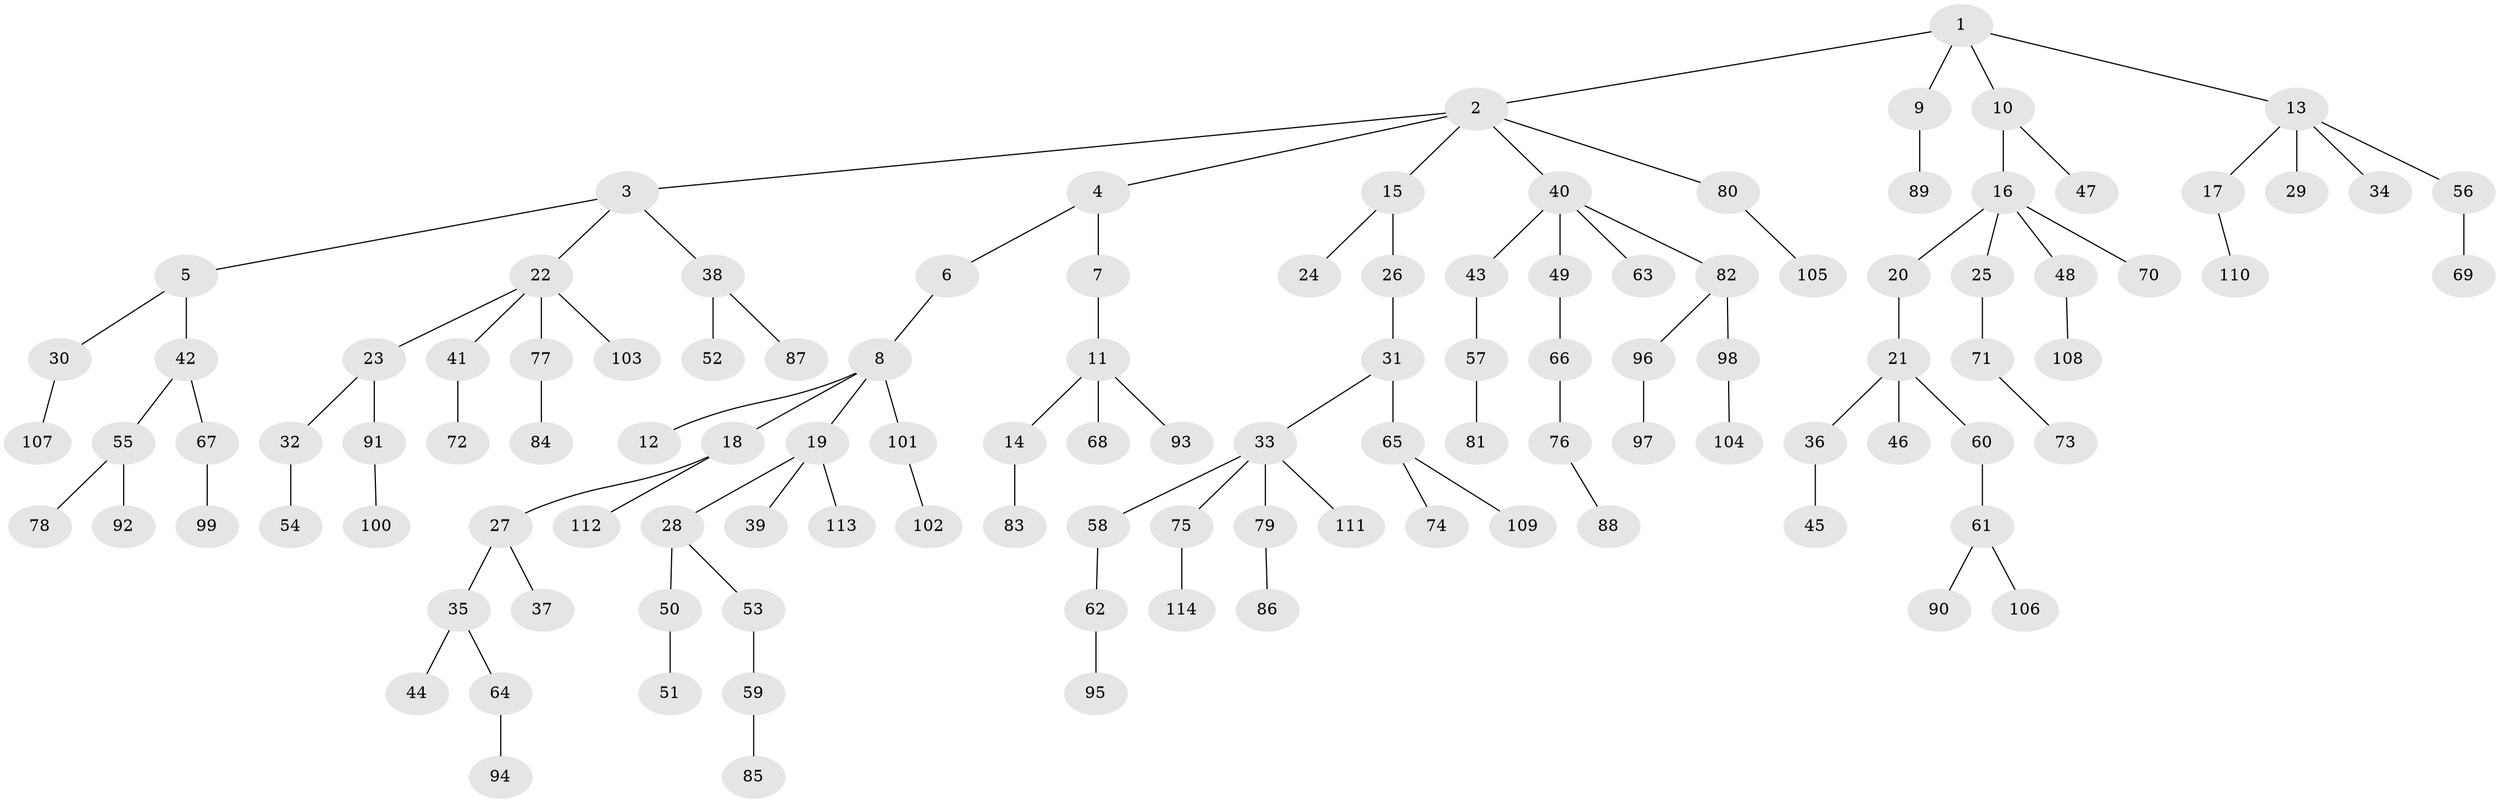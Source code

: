 // coarse degree distribution, {4: 0.0875, 6: 0.0125, 3: 0.1375, 2: 0.275, 5: 0.025, 1: 0.4625}
// Generated by graph-tools (version 1.1) at 2025/37/03/04/25 23:37:17]
// undirected, 114 vertices, 113 edges
graph export_dot {
  node [color=gray90,style=filled];
  1;
  2;
  3;
  4;
  5;
  6;
  7;
  8;
  9;
  10;
  11;
  12;
  13;
  14;
  15;
  16;
  17;
  18;
  19;
  20;
  21;
  22;
  23;
  24;
  25;
  26;
  27;
  28;
  29;
  30;
  31;
  32;
  33;
  34;
  35;
  36;
  37;
  38;
  39;
  40;
  41;
  42;
  43;
  44;
  45;
  46;
  47;
  48;
  49;
  50;
  51;
  52;
  53;
  54;
  55;
  56;
  57;
  58;
  59;
  60;
  61;
  62;
  63;
  64;
  65;
  66;
  67;
  68;
  69;
  70;
  71;
  72;
  73;
  74;
  75;
  76;
  77;
  78;
  79;
  80;
  81;
  82;
  83;
  84;
  85;
  86;
  87;
  88;
  89;
  90;
  91;
  92;
  93;
  94;
  95;
  96;
  97;
  98;
  99;
  100;
  101;
  102;
  103;
  104;
  105;
  106;
  107;
  108;
  109;
  110;
  111;
  112;
  113;
  114;
  1 -- 2;
  1 -- 9;
  1 -- 10;
  1 -- 13;
  2 -- 3;
  2 -- 4;
  2 -- 15;
  2 -- 40;
  2 -- 80;
  3 -- 5;
  3 -- 22;
  3 -- 38;
  4 -- 6;
  4 -- 7;
  5 -- 30;
  5 -- 42;
  6 -- 8;
  7 -- 11;
  8 -- 12;
  8 -- 18;
  8 -- 19;
  8 -- 101;
  9 -- 89;
  10 -- 16;
  10 -- 47;
  11 -- 14;
  11 -- 68;
  11 -- 93;
  13 -- 17;
  13 -- 29;
  13 -- 34;
  13 -- 56;
  14 -- 83;
  15 -- 24;
  15 -- 26;
  16 -- 20;
  16 -- 25;
  16 -- 48;
  16 -- 70;
  17 -- 110;
  18 -- 27;
  18 -- 112;
  19 -- 28;
  19 -- 39;
  19 -- 113;
  20 -- 21;
  21 -- 36;
  21 -- 46;
  21 -- 60;
  22 -- 23;
  22 -- 41;
  22 -- 77;
  22 -- 103;
  23 -- 32;
  23 -- 91;
  25 -- 71;
  26 -- 31;
  27 -- 35;
  27 -- 37;
  28 -- 50;
  28 -- 53;
  30 -- 107;
  31 -- 33;
  31 -- 65;
  32 -- 54;
  33 -- 58;
  33 -- 75;
  33 -- 79;
  33 -- 111;
  35 -- 44;
  35 -- 64;
  36 -- 45;
  38 -- 52;
  38 -- 87;
  40 -- 43;
  40 -- 49;
  40 -- 63;
  40 -- 82;
  41 -- 72;
  42 -- 55;
  42 -- 67;
  43 -- 57;
  48 -- 108;
  49 -- 66;
  50 -- 51;
  53 -- 59;
  55 -- 78;
  55 -- 92;
  56 -- 69;
  57 -- 81;
  58 -- 62;
  59 -- 85;
  60 -- 61;
  61 -- 90;
  61 -- 106;
  62 -- 95;
  64 -- 94;
  65 -- 74;
  65 -- 109;
  66 -- 76;
  67 -- 99;
  71 -- 73;
  75 -- 114;
  76 -- 88;
  77 -- 84;
  79 -- 86;
  80 -- 105;
  82 -- 96;
  82 -- 98;
  91 -- 100;
  96 -- 97;
  98 -- 104;
  101 -- 102;
}
